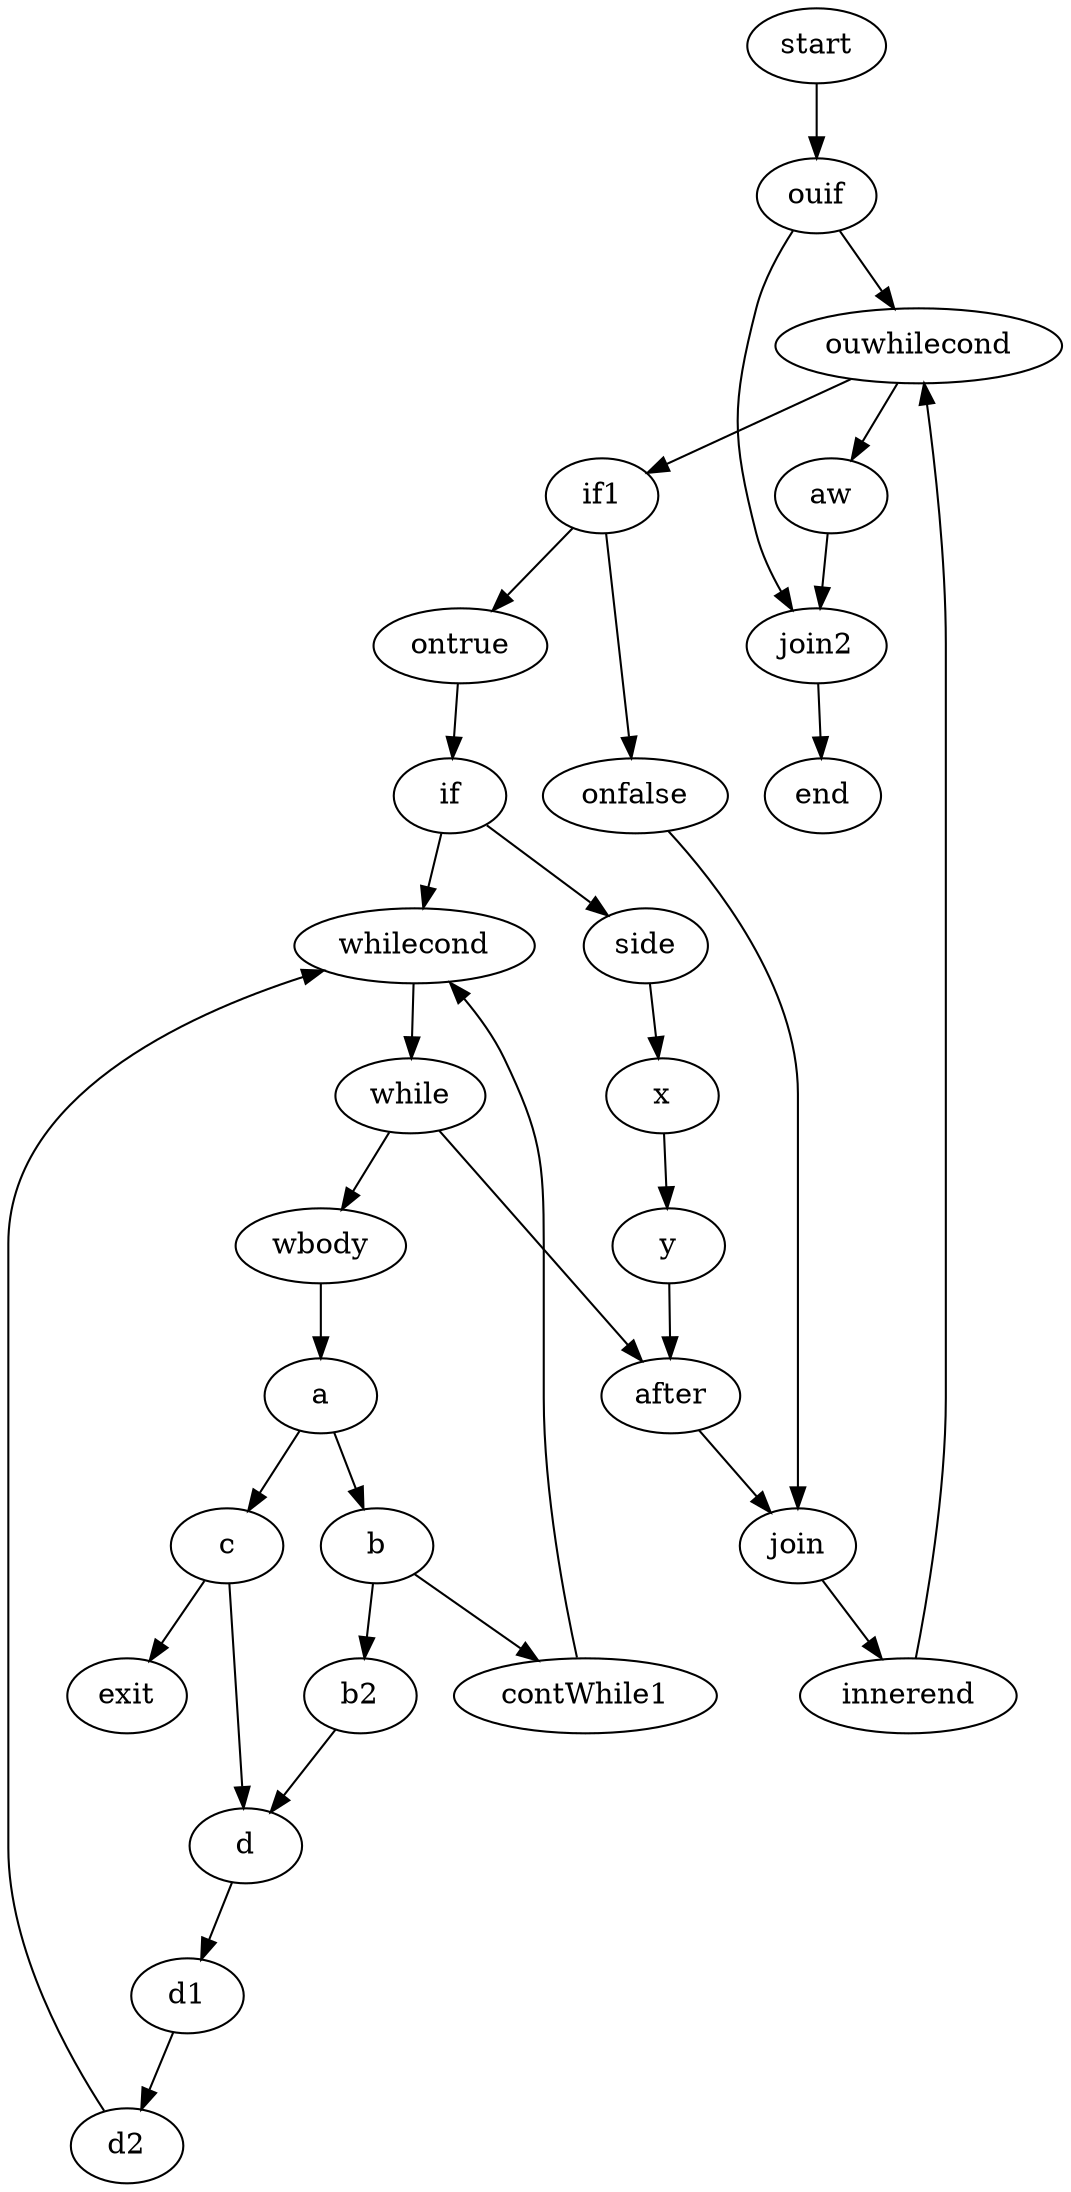 digraph whileinwhile {
start->ouif;

ouif->join2->end;
ouif->ouwhilecond;

ouwhilecond->aw->join2;
ouwhilecond->if1;

if1->ontrue->if;
if1->onfalse->join;
if->whilecond->while;
if->side;
side->x->y->after;

while->after;
while->wbody;
wbody->a;
a->b;
a->c;

b->b2;
b->contWhile1->whilecond;

b2->

/*//uncomment this
ifx;
ifx->aw;
ifx->
*/

d->d1->d2;

c->exit;
c->d;
d2->whilecond;
after->join;

join->innerend;
innerend->ouwhilecond;
}